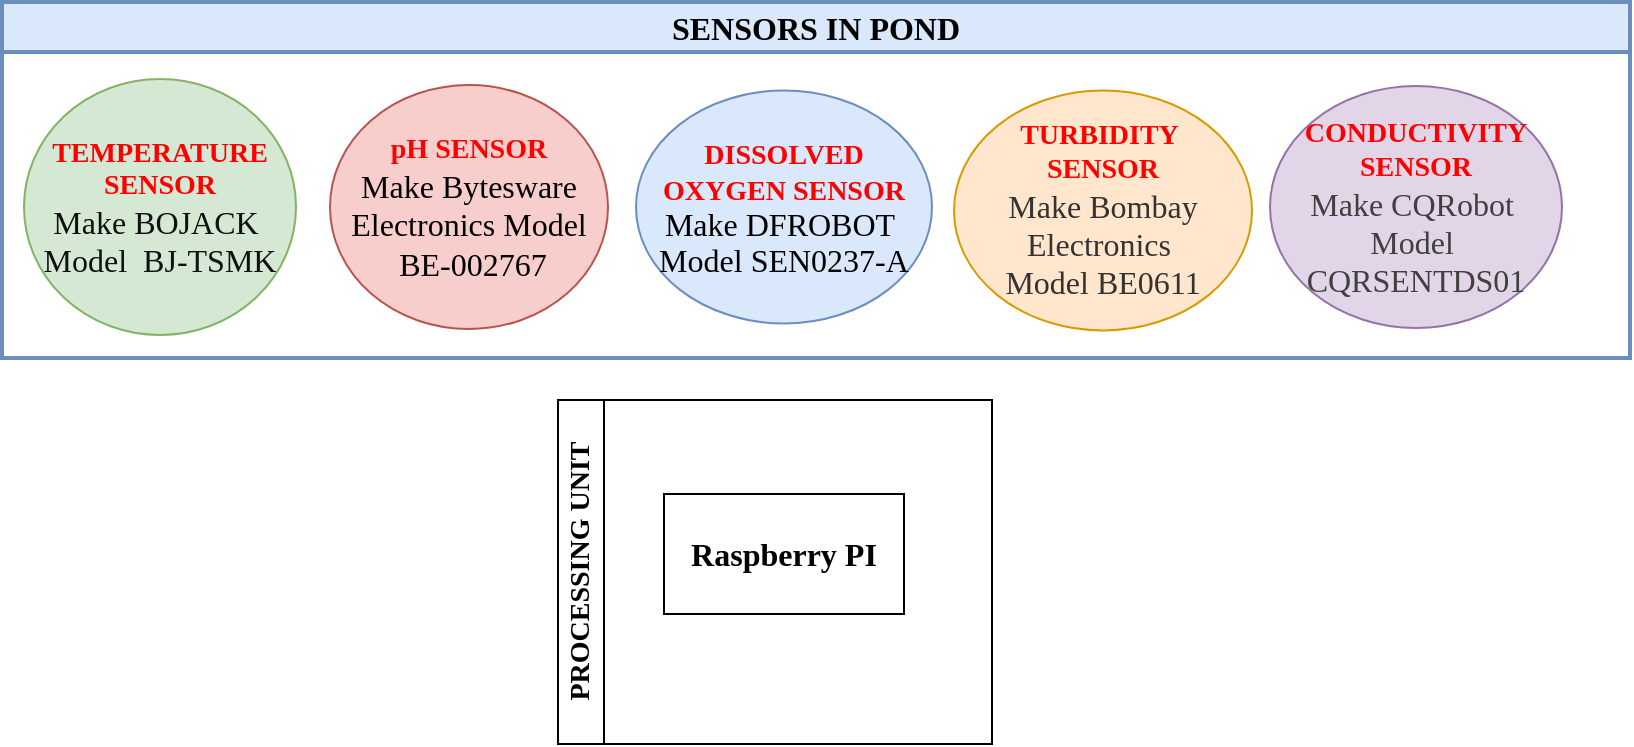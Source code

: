 <mxfile version="24.2.5" type="github">
  <diagram name="Page-1" id="qA_CTGMFHTZ-GcvoESF1">
    <mxGraphModel dx="955" dy="1575" grid="0" gridSize="10" guides="1" tooltips="1" connect="1" arrows="1" fold="1" page="1" pageScale="1" pageWidth="850" pageHeight="1100" math="0" shadow="0">
      <root>
        <mxCell id="0" />
        <mxCell id="1" parent="0" />
        <mxCell id="_zbsyM7X_HpeMC6Ni_a8-1" value="&lt;font style=&quot;font-size: 16px;&quot; face=&quot;Times New Roman&quot;&gt;SENSORS IN POND&lt;/font&gt;" style="swimlane;whiteSpace=wrap;html=1;hachureGap=4;fontFamily=Architects Daughter;fontSource=https%3A%2F%2Ffonts.googleapis.com%2Fcss%3Ffamily%3DArchitects%2BDaughter;startSize=25;fillColor=#dae8fc;strokeColor=#6c8ebf;strokeWidth=2;" parent="1" vertex="1">
          <mxGeometry x="8" y="-1079" width="814" height="178" as="geometry" />
        </mxCell>
        <mxCell id="_zbsyM7X_HpeMC6Ni_a8-2" value="&lt;b&gt;&lt;font color=&quot;#ff0000&quot; face=&quot;Times New Roman&quot; style=&quot;font-size: 14px;&quot;&gt;TEMPERATURE SENSOR&lt;/font&gt;&lt;/b&gt;&lt;div&gt;&lt;font face=&quot;yoXCy55yE_F0CgokuBOC&quot; size=&quot;3&quot; style=&quot;&quot; color=&quot;#0f1111&quot;&gt;Make BOJACK&amp;nbsp;&lt;/font&gt;&lt;/div&gt;&lt;div&gt;&lt;font face=&quot;yoXCy55yE_F0CgokuBOC&quot; size=&quot;3&quot; style=&quot;&quot; color=&quot;#0f1111&quot;&gt;Model&amp;nbsp; BJ-TSMK&lt;/font&gt;&lt;br&gt;&lt;/div&gt;" style="ellipse;whiteSpace=wrap;html=1;fillColor=#d5e8d4;strokeColor=#82b366;" parent="_zbsyM7X_HpeMC6Ni_a8-1" vertex="1">
          <mxGeometry x="11" y="38.5" width="136" height="128" as="geometry" />
        </mxCell>
        <mxCell id="_zbsyM7X_HpeMC6Ni_a8-3" value="&lt;b&gt;&lt;font color=&quot;#ff0000&quot; face=&quot;Times New Roman&quot; style=&quot;font-size: 14px;&quot;&gt;pH SENSOR&lt;/font&gt;&lt;/b&gt;&lt;div&gt;&lt;span style=&quot;font-size: medium; background-color: initial;&quot;&gt;&lt;font face=&quot;xQ1v7T52P131shDl_5Uk&quot;&gt;Make Bytesware Electronics Model&lt;/font&gt;&lt;/span&gt;&lt;/div&gt;&lt;div&gt;&lt;span style=&quot;font-size: medium; background-color: initial;&quot;&gt;&lt;font face=&quot;xQ1v7T52P131shDl_5Uk&quot;&gt;&amp;nbsp;BE-002767&lt;/font&gt;&lt;/span&gt;&lt;/div&gt;" style="ellipse;whiteSpace=wrap;html=1;fillColor=#f8cecc;strokeColor=#b85450;" parent="_zbsyM7X_HpeMC6Ni_a8-1" vertex="1">
          <mxGeometry x="164" y="41.5" width="139" height="122" as="geometry" />
        </mxCell>
        <mxCell id="_zbsyM7X_HpeMC6Ni_a8-4" value="&lt;div style=&quot;line-height: 50%;&quot;&gt;&lt;p style=&quot;line-height: 50%;&quot; class=&quot;MsoNormal&quot;&gt;&lt;b&gt;&lt;font color=&quot;#ff0000&quot; style=&quot;font-size: 14px;&quot; face=&quot;Times New Roman&quot;&gt;DISSOLVED&lt;/font&gt;&lt;/b&gt;&lt;/p&gt;&lt;p style=&quot;line-height: 50%;&quot; class=&quot;MsoNormal&quot;&gt;&lt;b&gt;&lt;font color=&quot;#ff0000&quot; style=&quot;font-size: 14px;&quot; face=&quot;Times New Roman&quot;&gt;OXYGEN SENSOR&lt;/font&gt;&lt;/b&gt;&lt;/p&gt;&lt;div style=&quot;line-height: 4.8px;&quot;&gt;&lt;p style=&quot;line-height: 4.8px;&quot; class=&quot;MsoNormal&quot;&gt;&lt;font face=&quot;Times New Roman&quot; size=&quot;3&quot;&gt;Make DFROBOT&amp;nbsp;&lt;/font&gt;&lt;/p&gt;&lt;p style=&quot;line-height: 4.8px;&quot; class=&quot;MsoNormal&quot;&gt;&lt;font face=&quot;Times New Roman&quot; size=&quot;3&quot;&gt;Model SEN0237-A&lt;/font&gt;&lt;/p&gt;&lt;/div&gt;&lt;/div&gt;" style="ellipse;whiteSpace=wrap;html=1;fillColor=#dae8fc;strokeColor=#6c8ebf;" parent="_zbsyM7X_HpeMC6Ni_a8-1" vertex="1">
          <mxGeometry x="317" y="44.25" width="148" height="116.5" as="geometry" />
        </mxCell>
        <mxCell id="_zbsyM7X_HpeMC6Ni_a8-5" value="&lt;b&gt;&lt;font color=&quot;#ff0000&quot; face=&quot;Times New Roman&quot; style=&quot;font-size: 14px;&quot;&gt;TURBIDITY&amp;nbsp;&lt;/font&gt;&lt;/b&gt;&lt;div&gt;&lt;b&gt;&lt;font color=&quot;#ff0000&quot; face=&quot;Times New Roman&quot; style=&quot;font-size: 14px;&quot;&gt;SENSOR&lt;/font&gt;&lt;/b&gt;&lt;div&gt;&lt;font face=&quot;gRAh0EWO_FDQXErBKF5e&quot; size=&quot;3&quot; color=&quot;#333333&quot;&gt;Make Bombay Electronics&amp;nbsp;&lt;/font&gt;&lt;/div&gt;&lt;div&gt;&lt;font face=&quot;gRAh0EWO_FDQXErBKF5e&quot; size=&quot;3&quot; color=&quot;#333333&quot;&gt;Model BE0611&lt;/font&gt;&lt;br&gt;&lt;/div&gt;&lt;/div&gt;" style="ellipse;whiteSpace=wrap;html=1;fillColor=#ffe6cc;strokeColor=#d79b00;" parent="_zbsyM7X_HpeMC6Ni_a8-1" vertex="1">
          <mxGeometry x="476" y="44.25" width="149" height="120" as="geometry" />
        </mxCell>
        <mxCell id="_zbsyM7X_HpeMC6Ni_a8-6" value="&lt;b&gt;&lt;font color=&quot;#ff0000&quot; face=&quot;Times New Roman&quot; style=&quot;font-size: 14px;&quot;&gt;CONDUCTIVITY SENSOR&lt;/font&gt;&lt;/b&gt;&lt;div&gt;&lt;font face=&quot;nRFbfNNalSt3gt_-9yWB&quot; size=&quot;3&quot; color=&quot;#404040&quot;&gt;Make CQRobot&amp;nbsp;&lt;/font&gt;&lt;/div&gt;&lt;div&gt;&lt;font face=&quot;nRFbfNNalSt3gt_-9yWB&quot; size=&quot;3&quot; color=&quot;#404040&quot;&gt;Model&amp;nbsp;&lt;/font&gt;&lt;/div&gt;&lt;div&gt;&lt;font face=&quot;nRFbfNNalSt3gt_-9yWB&quot; size=&quot;3&quot; color=&quot;#404040&quot;&gt;CQRSENTDS01&lt;/font&gt;&lt;br&gt;&lt;/div&gt;" style="ellipse;whiteSpace=wrap;html=1;fillColor=#e1d5e7;strokeColor=#9673a6;" parent="_zbsyM7X_HpeMC6Ni_a8-1" vertex="1">
          <mxGeometry x="634" y="42" width="146" height="121" as="geometry" />
        </mxCell>
        <mxCell id="ssCzipvsPn632TLhXLIn-3" value="&lt;font style=&quot;font-size: 14px;&quot; face=&quot;Times New Roman&quot;&gt;PROCESSING UNIT&lt;/font&gt;" style="swimlane;horizontal=0;whiteSpace=wrap;html=1;hachureGap=4;fontFamily=Architects Daughter;fontSource=https%3A%2F%2Ffonts.googleapis.com%2Fcss%3Ffamily%3DArchitects%2BDaughter;swimlaneLine=1;" vertex="1" parent="1">
          <mxGeometry x="286" y="-880" width="217" height="172" as="geometry">
            <mxRectangle x="304" y="-882" width="35" height="141" as="alternateBounds" />
          </mxGeometry>
        </mxCell>
        <mxCell id="ssCzipvsPn632TLhXLIn-4" value="&lt;font size=&quot;1&quot; style=&quot;&quot; face=&quot;Times New Roman&quot;&gt;&lt;b style=&quot;font-size: 16px;&quot;&gt;Raspberry PI&lt;/b&gt;&lt;/font&gt;" style="rounded=0;whiteSpace=wrap;html=1;hachureGap=4;fontFamily=Architects Daughter;fontSource=https%3A%2F%2Ffonts.googleapis.com%2Fcss%3Ffamily%3DArchitects%2BDaughter;" vertex="1" parent="ssCzipvsPn632TLhXLIn-3">
          <mxGeometry x="53" y="47" width="120" height="60" as="geometry" />
        </mxCell>
      </root>
    </mxGraphModel>
  </diagram>
</mxfile>
